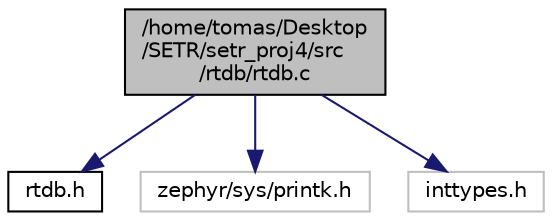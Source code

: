 digraph "/home/tomas/Desktop/SETR/setr_proj4/src/rtdb/rtdb.c"
{
 // LATEX_PDF_SIZE
  edge [fontname="Helvetica",fontsize="10",labelfontname="Helvetica",labelfontsize="10"];
  node [fontname="Helvetica",fontsize="10",shape=record];
  Node1 [label="/home/tomas/Desktop\l/SETR/setr_proj4/src\l/rtdb/rtdb.c",height=0.2,width=0.4,color="black", fillcolor="grey75", style="filled", fontcolor="black",tooltip="Real Time Data Base code."];
  Node1 -> Node2 [color="midnightblue",fontsize="10",style="solid",fontname="Helvetica"];
  Node2 [label="rtdb.h",height=0.2,width=0.4,color="black", fillcolor="white", style="filled",URL="$rtdb_8h.html",tooltip="Real Time Data Base functions."];
  Node1 -> Node3 [color="midnightblue",fontsize="10",style="solid",fontname="Helvetica"];
  Node3 [label="zephyr/sys/printk.h",height=0.2,width=0.4,color="grey75", fillcolor="white", style="filled",tooltip=" "];
  Node1 -> Node4 [color="midnightblue",fontsize="10",style="solid",fontname="Helvetica"];
  Node4 [label="inttypes.h",height=0.2,width=0.4,color="grey75", fillcolor="white", style="filled",tooltip=" "];
}
